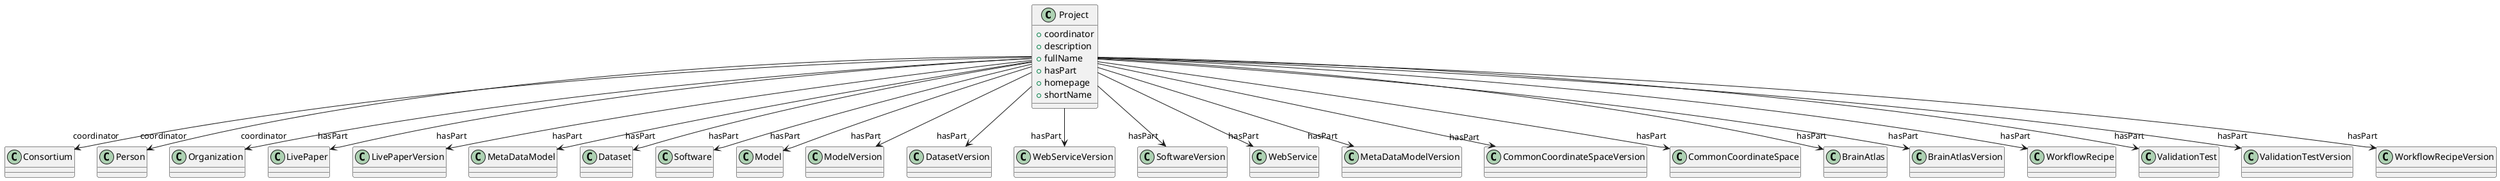 @startuml
class Project {
+coordinator
+description
+fullName
+hasPart
+homepage
+shortName

}
Project -d-> "coordinator" Consortium
Project -d-> "coordinator" Person
Project -d-> "coordinator" Organization
Project -d-> "hasPart" LivePaper
Project -d-> "hasPart" LivePaperVersion
Project -d-> "hasPart" MetaDataModel
Project -d-> "hasPart" Dataset
Project -d-> "hasPart" Software
Project -d-> "hasPart" Model
Project -d-> "hasPart" ModelVersion
Project -d-> "hasPart" DatasetVersion
Project -d-> "hasPart" WebServiceVersion
Project -d-> "hasPart" SoftwareVersion
Project -d-> "hasPart" WebService
Project -d-> "hasPart" MetaDataModelVersion
Project -d-> "hasPart" CommonCoordinateSpaceVersion
Project -d-> "hasPart" CommonCoordinateSpace
Project -d-> "hasPart" BrainAtlas
Project -d-> "hasPart" BrainAtlasVersion
Project -d-> "hasPart" WorkflowRecipe
Project -d-> "hasPart" ValidationTest
Project -d-> "hasPart" ValidationTestVersion
Project -d-> "hasPart" WorkflowRecipeVersion

@enduml